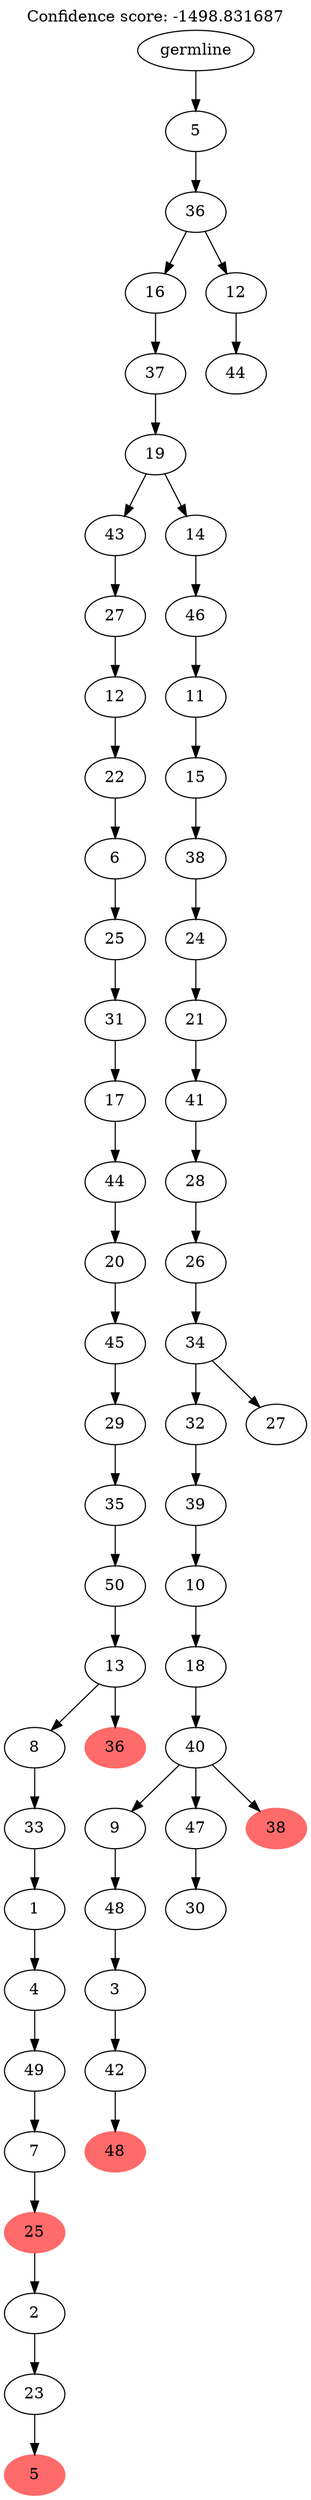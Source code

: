 digraph g {
	"56" -> "57";
	"57" [color=indianred1, style=filled, label="5"];
	"55" -> "56";
	"56" [label="23"];
	"54" -> "55";
	"55" [label="2"];
	"53" -> "54";
	"54" [color=indianred1, style=filled, label="25"];
	"52" -> "53";
	"53" [label="7"];
	"51" -> "52";
	"52" [label="49"];
	"50" -> "51";
	"51" [label="4"];
	"49" -> "50";
	"50" [label="1"];
	"48" -> "49";
	"49" [label="33"];
	"47" -> "48";
	"48" [label="8"];
	"47" -> "58";
	"58" [color=indianred1, style=filled, label="36"];
	"46" -> "47";
	"47" [label="13"];
	"45" -> "46";
	"46" [label="50"];
	"44" -> "45";
	"45" [label="35"];
	"43" -> "44";
	"44" [label="29"];
	"42" -> "43";
	"43" [label="45"];
	"41" -> "42";
	"42" [label="20"];
	"40" -> "41";
	"41" [label="44"];
	"39" -> "40";
	"40" [label="17"];
	"38" -> "39";
	"39" [label="31"];
	"37" -> "38";
	"38" [label="25"];
	"36" -> "37";
	"37" [label="6"];
	"35" -> "36";
	"36" [label="22"];
	"34" -> "35";
	"35" [label="12"];
	"33" -> "34";
	"34" [label="27"];
	"29" -> "30";
	"30" [color=indianred1, style=filled, label="48"];
	"28" -> "29";
	"29" [label="42"];
	"27" -> "28";
	"28" [label="3"];
	"26" -> "27";
	"27" [label="48"];
	"24" -> "25";
	"25" [label="30"];
	"23" -> "24";
	"24" [label="47"];
	"23" -> "26";
	"26" [label="9"];
	"23" -> "31";
	"31" [color=indianred1, style=filled, label="38"];
	"22" -> "23";
	"23" [label="40"];
	"21" -> "22";
	"22" [label="18"];
	"20" -> "21";
	"21" [label="10"];
	"19" -> "20";
	"20" [label="39"];
	"18" -> "19";
	"19" [label="32"];
	"18" -> "32";
	"32" [label="27"];
	"17" -> "18";
	"18" [label="34"];
	"16" -> "17";
	"17" [label="26"];
	"15" -> "16";
	"16" [label="28"];
	"14" -> "15";
	"15" [label="41"];
	"13" -> "14";
	"14" [label="21"];
	"12" -> "13";
	"13" [label="24"];
	"11" -> "12";
	"12" [label="38"];
	"10" -> "11";
	"11" [label="15"];
	"9" -> "10";
	"10" [label="11"];
	"8" -> "9";
	"9" [label="46"];
	"7" -> "8";
	"8" [label="14"];
	"7" -> "33";
	"33" [label="43"];
	"6" -> "7";
	"7" [label="19"];
	"5" -> "6";
	"6" [label="37"];
	"3" -> "4";
	"4" [label="44"];
	"2" -> "3";
	"3" [label="12"];
	"2" -> "5";
	"5" [label="16"];
	"1" -> "2";
	"2" [label="36"];
	"0" -> "1";
	"1" [label="5"];
	"0" [label="germline"];
	labelloc="t";
	label="Confidence score: -1498.831687";
}

